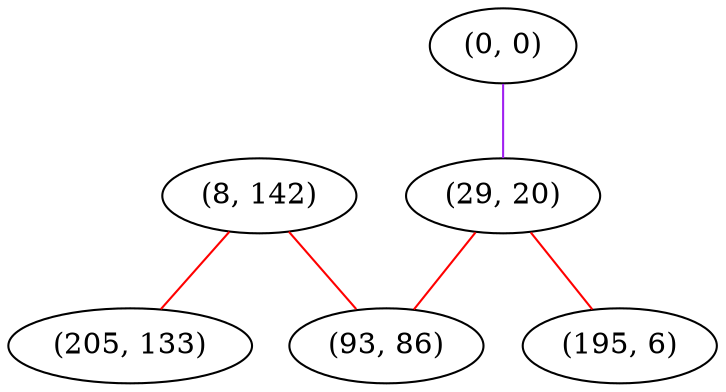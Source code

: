 graph "" {
"(8, 142)";
"(0, 0)";
"(29, 20)";
"(205, 133)";
"(93, 86)";
"(195, 6)";
"(8, 142)" -- "(93, 86)"  [color=red, key=0, weight=1];
"(8, 142)" -- "(205, 133)"  [color=red, key=0, weight=1];
"(0, 0)" -- "(29, 20)"  [color=purple, key=0, weight=4];
"(29, 20)" -- "(93, 86)"  [color=red, key=0, weight=1];
"(29, 20)" -- "(195, 6)"  [color=red, key=0, weight=1];
}
